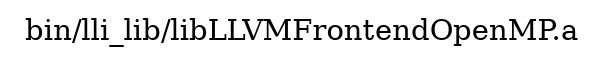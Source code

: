 digraph "bin/lli_lib/libLLVMFrontendOpenMP.a" {
	label="bin/lli_lib/libLLVMFrontendOpenMP.a";
	rankdir=LR;

}
